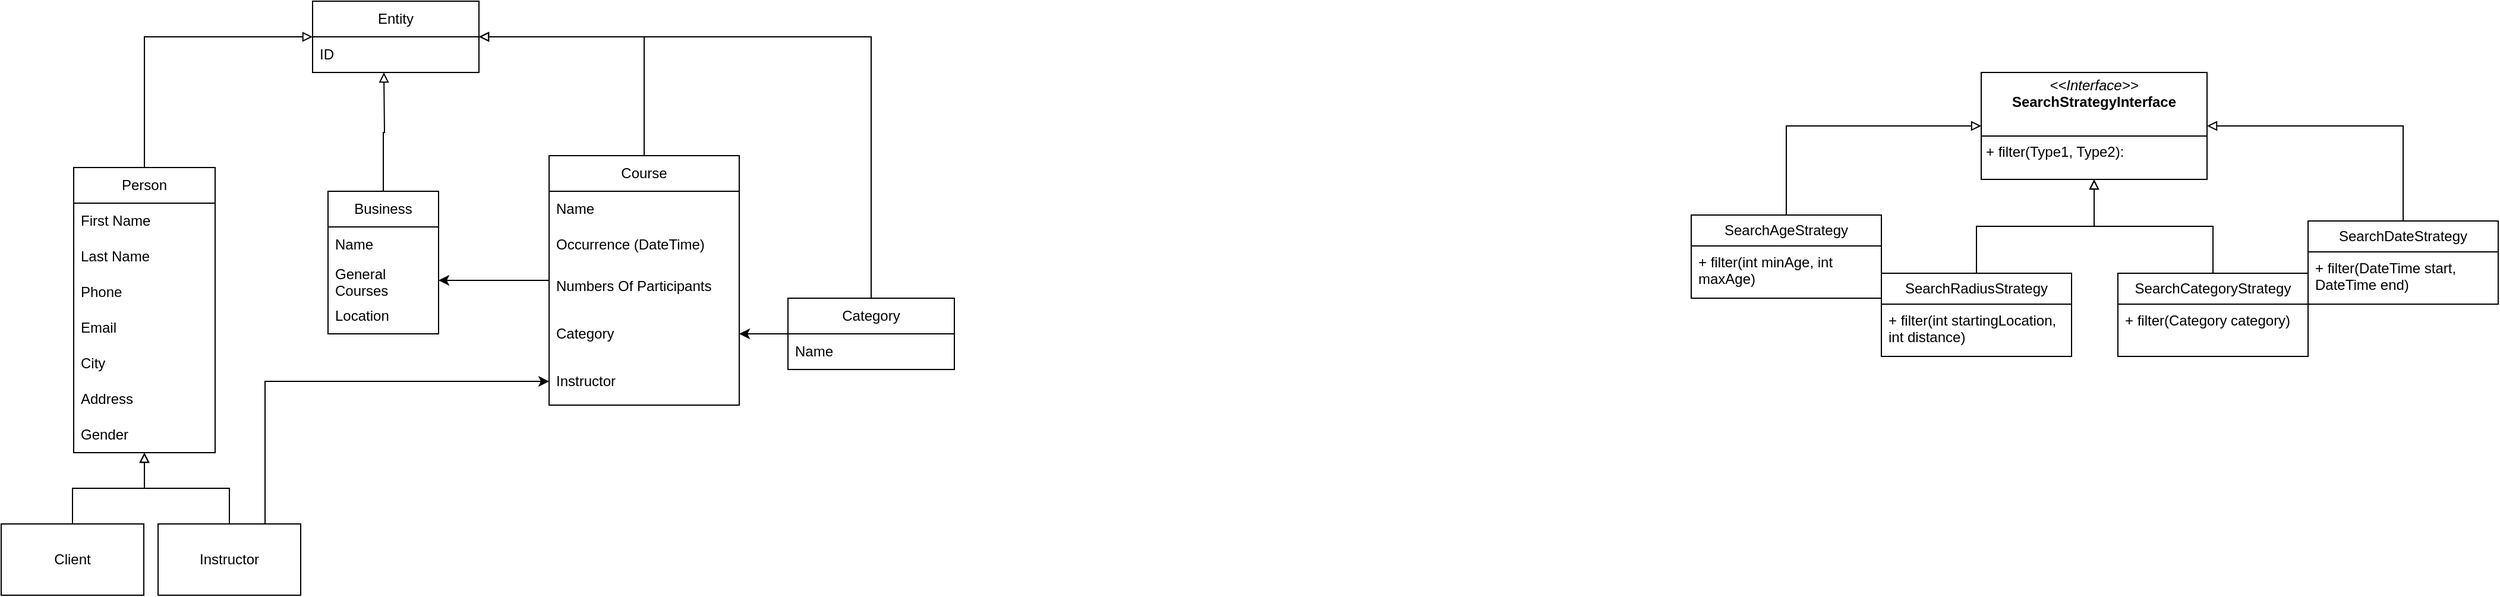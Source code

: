 <mxfile version="26.2.4">
  <diagram name="Page-1" id="e7e014a7-5840-1c2e-5031-d8a46d1fe8dd">
    <mxGraphModel dx="1228" dy="775" grid="1" gridSize="10" guides="1" tooltips="1" connect="1" arrows="1" fold="1" page="1" pageScale="1" pageWidth="1169" pageHeight="826" background="none" math="0" shadow="0">
      <root>
        <mxCell id="0" />
        <mxCell id="1" parent="0" />
        <mxCell id="IEIff4qm2t2kF-HDfa4j-73" style="edgeStyle=orthogonalEdgeStyle;rounded=0;orthogonalLoop=1;jettySize=auto;html=1;entryX=0.5;entryY=1;entryDx=0;entryDy=0;endArrow=block;endFill=0;" edge="1" parent="1" source="IEIff4qm2t2kF-HDfa4j-44" target="IEIff4qm2t2kF-HDfa4j-60">
          <mxGeometry relative="1" as="geometry">
            <mxPoint x="250" y="350" as="targetPoint" />
          </mxGeometry>
        </mxCell>
        <mxCell id="IEIff4qm2t2kF-HDfa4j-44" value="Client" style="rounded=0;whiteSpace=wrap;html=1;" vertex="1" parent="1">
          <mxGeometry x="58" y="460" width="120" height="60" as="geometry" />
        </mxCell>
        <mxCell id="IEIff4qm2t2kF-HDfa4j-55" style="edgeStyle=orthogonalEdgeStyle;rounded=0;orthogonalLoop=1;jettySize=auto;html=1;entryX=0.5;entryY=1;entryDx=0;entryDy=0;endArrow=block;endFill=0;exitX=0.5;exitY=0;exitDx=0;exitDy=0;" edge="1" parent="1" source="IEIff4qm2t2kF-HDfa4j-74">
          <mxGeometry relative="1" as="geometry">
            <mxPoint x="380.04" y="199" as="sourcePoint" />
            <mxPoint x="380" y="80" as="targetPoint" />
          </mxGeometry>
        </mxCell>
        <mxCell id="IEIff4qm2t2kF-HDfa4j-56" value="Entity" style="swimlane;fontStyle=0;childLayout=stackLayout;horizontal=1;startSize=30;horizontalStack=0;resizeParent=1;resizeParentMax=0;resizeLast=0;collapsible=1;marginBottom=0;whiteSpace=wrap;html=1;" vertex="1" parent="1">
          <mxGeometry x="320" y="20" width="140" height="60" as="geometry" />
        </mxCell>
        <mxCell id="IEIff4qm2t2kF-HDfa4j-57" value="ID" style="text;strokeColor=none;fillColor=none;align=left;verticalAlign=middle;spacingLeft=4;spacingRight=4;overflow=hidden;points=[[0,0.5],[1,0.5]];portConstraint=eastwest;rotatable=0;whiteSpace=wrap;html=1;" vertex="1" parent="IEIff4qm2t2kF-HDfa4j-56">
          <mxGeometry y="30" width="140" height="30" as="geometry" />
        </mxCell>
        <mxCell id="IEIff4qm2t2kF-HDfa4j-70" style="edgeStyle=orthogonalEdgeStyle;rounded=0;orthogonalLoop=1;jettySize=auto;html=1;entryX=0;entryY=0.5;entryDx=0;entryDy=0;exitX=0.5;exitY=0;exitDx=0;exitDy=0;endArrow=block;endFill=0;" edge="1" parent="1" source="IEIff4qm2t2kF-HDfa4j-60" target="IEIff4qm2t2kF-HDfa4j-56">
          <mxGeometry relative="1" as="geometry" />
        </mxCell>
        <mxCell id="IEIff4qm2t2kF-HDfa4j-60" value="Person" style="swimlane;fontStyle=0;childLayout=stackLayout;horizontal=1;startSize=30;horizontalStack=0;resizeParent=1;resizeParentMax=0;resizeLast=0;collapsible=1;marginBottom=0;whiteSpace=wrap;html=1;" vertex="1" parent="1">
          <mxGeometry x="119" y="160" width="119" height="240" as="geometry">
            <mxRectangle x="119" y="160" width="80" height="30" as="alternateBounds" />
          </mxGeometry>
        </mxCell>
        <mxCell id="IEIff4qm2t2kF-HDfa4j-61" value="First Name" style="text;strokeColor=none;fillColor=none;align=left;verticalAlign=middle;spacingLeft=4;spacingRight=4;overflow=hidden;points=[[0,0.5],[1,0.5]];portConstraint=eastwest;rotatable=0;whiteSpace=wrap;html=1;" vertex="1" parent="IEIff4qm2t2kF-HDfa4j-60">
          <mxGeometry y="30" width="119" height="30" as="geometry" />
        </mxCell>
        <mxCell id="IEIff4qm2t2kF-HDfa4j-62" value="Last Name" style="text;strokeColor=none;fillColor=none;align=left;verticalAlign=middle;spacingLeft=4;spacingRight=4;overflow=hidden;points=[[0,0.5],[1,0.5]];portConstraint=eastwest;rotatable=0;whiteSpace=wrap;html=1;" vertex="1" parent="IEIff4qm2t2kF-HDfa4j-60">
          <mxGeometry y="60" width="119" height="30" as="geometry" />
        </mxCell>
        <mxCell id="IEIff4qm2t2kF-HDfa4j-63" value="Phone" style="text;strokeColor=none;fillColor=none;align=left;verticalAlign=middle;spacingLeft=4;spacingRight=4;overflow=hidden;points=[[0,0.5],[1,0.5]];portConstraint=eastwest;rotatable=0;whiteSpace=wrap;html=1;" vertex="1" parent="IEIff4qm2t2kF-HDfa4j-60">
          <mxGeometry y="90" width="119" height="30" as="geometry" />
        </mxCell>
        <mxCell id="IEIff4qm2t2kF-HDfa4j-64" value="Email" style="text;strokeColor=none;fillColor=none;align=left;verticalAlign=middle;spacingLeft=4;spacingRight=4;overflow=hidden;points=[[0,0.5],[1,0.5]];portConstraint=eastwest;rotatable=0;whiteSpace=wrap;html=1;" vertex="1" parent="IEIff4qm2t2kF-HDfa4j-60">
          <mxGeometry y="120" width="119" height="30" as="geometry" />
        </mxCell>
        <mxCell id="IEIff4qm2t2kF-HDfa4j-65" value="City" style="text;strokeColor=none;fillColor=none;align=left;verticalAlign=middle;spacingLeft=4;spacingRight=4;overflow=hidden;points=[[0,0.5],[1,0.5]];portConstraint=eastwest;rotatable=0;whiteSpace=wrap;html=1;" vertex="1" parent="IEIff4qm2t2kF-HDfa4j-60">
          <mxGeometry y="150" width="119" height="30" as="geometry" />
        </mxCell>
        <mxCell id="IEIff4qm2t2kF-HDfa4j-66" value="Address" style="text;strokeColor=none;fillColor=none;align=left;verticalAlign=middle;spacingLeft=4;spacingRight=4;overflow=hidden;points=[[0,0.5],[1,0.5]];portConstraint=eastwest;rotatable=0;whiteSpace=wrap;html=1;" vertex="1" parent="IEIff4qm2t2kF-HDfa4j-60">
          <mxGeometry y="180" width="119" height="30" as="geometry" />
        </mxCell>
        <mxCell id="IEIff4qm2t2kF-HDfa4j-67" value="Gender" style="text;strokeColor=none;fillColor=none;align=left;verticalAlign=middle;spacingLeft=4;spacingRight=4;overflow=hidden;points=[[0,0.5],[1,0.5]];portConstraint=eastwest;rotatable=0;whiteSpace=wrap;html=1;" vertex="1" parent="IEIff4qm2t2kF-HDfa4j-60">
          <mxGeometry y="210" width="119" height="30" as="geometry" />
        </mxCell>
        <mxCell id="IEIff4qm2t2kF-HDfa4j-74" value="Business" style="swimlane;fontStyle=0;childLayout=stackLayout;horizontal=1;startSize=30;horizontalStack=0;resizeParent=1;resizeParentMax=0;resizeLast=0;collapsible=1;marginBottom=0;whiteSpace=wrap;html=1;" vertex="1" parent="1">
          <mxGeometry x="333" y="180" width="93" height="120" as="geometry" />
        </mxCell>
        <mxCell id="IEIff4qm2t2kF-HDfa4j-75" value="Name" style="text;strokeColor=none;fillColor=none;align=left;verticalAlign=middle;spacingLeft=4;spacingRight=4;overflow=hidden;points=[[0,0.5],[1,0.5]];portConstraint=eastwest;rotatable=0;whiteSpace=wrap;html=1;" vertex="1" parent="IEIff4qm2t2kF-HDfa4j-74">
          <mxGeometry y="30" width="93" height="30" as="geometry" />
        </mxCell>
        <mxCell id="IEIff4qm2t2kF-HDfa4j-76" value="General Courses" style="text;strokeColor=none;fillColor=none;align=left;verticalAlign=middle;spacingLeft=4;spacingRight=4;overflow=hidden;points=[[0,0.5],[1,0.5]];portConstraint=eastwest;rotatable=0;whiteSpace=wrap;html=1;" vertex="1" parent="IEIff4qm2t2kF-HDfa4j-74">
          <mxGeometry y="60" width="93" height="30" as="geometry" />
        </mxCell>
        <mxCell id="IEIff4qm2t2kF-HDfa4j-77" value="Location" style="text;strokeColor=none;fillColor=none;align=left;verticalAlign=middle;spacingLeft=4;spacingRight=4;overflow=hidden;points=[[0,0.5],[1,0.5]];portConstraint=eastwest;rotatable=0;whiteSpace=wrap;html=1;" vertex="1" parent="IEIff4qm2t2kF-HDfa4j-74">
          <mxGeometry y="90" width="93" height="30" as="geometry" />
        </mxCell>
        <mxCell id="IEIff4qm2t2kF-HDfa4j-83" style="edgeStyle=orthogonalEdgeStyle;rounded=0;orthogonalLoop=1;jettySize=auto;html=1;entryX=1;entryY=0.5;entryDx=0;entryDy=0;exitX=0.5;exitY=0;exitDx=0;exitDy=0;endArrow=block;endFill=0;" edge="1" parent="1" source="IEIff4qm2t2kF-HDfa4j-79" target="IEIff4qm2t2kF-HDfa4j-56">
          <mxGeometry relative="1" as="geometry" />
        </mxCell>
        <mxCell id="IEIff4qm2t2kF-HDfa4j-84" style="edgeStyle=orthogonalEdgeStyle;rounded=0;orthogonalLoop=1;jettySize=auto;html=1;entryX=1;entryY=0.5;entryDx=0;entryDy=0;" edge="1" parent="1" source="IEIff4qm2t2kF-HDfa4j-79" target="IEIff4qm2t2kF-HDfa4j-76">
          <mxGeometry relative="1" as="geometry" />
        </mxCell>
        <mxCell id="IEIff4qm2t2kF-HDfa4j-79" value="Course" style="swimlane;fontStyle=0;childLayout=stackLayout;horizontal=1;startSize=30;horizontalStack=0;resizeParent=1;resizeParentMax=0;resizeLast=0;collapsible=1;marginBottom=0;whiteSpace=wrap;html=1;" vertex="1" parent="1">
          <mxGeometry x="519" y="150" width="160" height="210" as="geometry" />
        </mxCell>
        <mxCell id="IEIff4qm2t2kF-HDfa4j-80" value="Name" style="text;strokeColor=none;fillColor=none;align=left;verticalAlign=middle;spacingLeft=4;spacingRight=4;overflow=hidden;points=[[0,0.5],[1,0.5]];portConstraint=eastwest;rotatable=0;whiteSpace=wrap;html=1;" vertex="1" parent="IEIff4qm2t2kF-HDfa4j-79">
          <mxGeometry y="30" width="160" height="30" as="geometry" />
        </mxCell>
        <mxCell id="IEIff4qm2t2kF-HDfa4j-81" value="Occurrence (DateTime) " style="text;strokeColor=none;fillColor=none;align=left;verticalAlign=middle;spacingLeft=4;spacingRight=4;overflow=hidden;points=[[0,0.5],[1,0.5]];portConstraint=eastwest;rotatable=0;whiteSpace=wrap;html=1;" vertex="1" parent="IEIff4qm2t2kF-HDfa4j-79">
          <mxGeometry y="60" width="160" height="30" as="geometry" />
        </mxCell>
        <mxCell id="IEIff4qm2t2kF-HDfa4j-82" value="Numbers Of Participants" style="text;strokeColor=none;fillColor=none;align=left;verticalAlign=middle;spacingLeft=4;spacingRight=4;overflow=hidden;points=[[0,0.5],[1,0.5]];portConstraint=eastwest;rotatable=0;whiteSpace=wrap;html=1;" vertex="1" parent="IEIff4qm2t2kF-HDfa4j-79">
          <mxGeometry y="90" width="160" height="40" as="geometry" />
        </mxCell>
        <mxCell id="IEIff4qm2t2kF-HDfa4j-85" value="Category" style="text;strokeColor=none;fillColor=none;align=left;verticalAlign=middle;spacingLeft=4;spacingRight=4;overflow=hidden;points=[[0,0.5],[1,0.5]];portConstraint=eastwest;rotatable=0;whiteSpace=wrap;html=1;" vertex="1" parent="IEIff4qm2t2kF-HDfa4j-79">
          <mxGeometry y="130" width="160" height="40" as="geometry" />
        </mxCell>
        <mxCell id="IEIff4qm2t2kF-HDfa4j-92" value="Instructor" style="text;strokeColor=none;fillColor=none;align=left;verticalAlign=middle;spacingLeft=4;spacingRight=4;overflow=hidden;points=[[0,0.5],[1,0.5]];portConstraint=eastwest;rotatable=0;whiteSpace=wrap;html=1;" vertex="1" parent="IEIff4qm2t2kF-HDfa4j-79">
          <mxGeometry y="170" width="160" height="40" as="geometry" />
        </mxCell>
        <mxCell id="IEIff4qm2t2kF-HDfa4j-90" style="edgeStyle=orthogonalEdgeStyle;rounded=0;orthogonalLoop=1;jettySize=auto;html=1;entryX=1;entryY=0.5;entryDx=0;entryDy=0;exitX=0.5;exitY=0;exitDx=0;exitDy=0;endArrow=block;endFill=0;" edge="1" parent="1" source="IEIff4qm2t2kF-HDfa4j-86" target="IEIff4qm2t2kF-HDfa4j-56">
          <mxGeometry relative="1" as="geometry" />
        </mxCell>
        <mxCell id="IEIff4qm2t2kF-HDfa4j-91" style="edgeStyle=orthogonalEdgeStyle;rounded=0;orthogonalLoop=1;jettySize=auto;html=1;entryX=1;entryY=0.5;entryDx=0;entryDy=0;" edge="1" parent="1" source="IEIff4qm2t2kF-HDfa4j-86" target="IEIff4qm2t2kF-HDfa4j-85">
          <mxGeometry relative="1" as="geometry" />
        </mxCell>
        <mxCell id="IEIff4qm2t2kF-HDfa4j-86" value="Category" style="swimlane;fontStyle=0;childLayout=stackLayout;horizontal=1;startSize=30;horizontalStack=0;resizeParent=1;resizeParentMax=0;resizeLast=0;collapsible=1;marginBottom=0;whiteSpace=wrap;html=1;" vertex="1" parent="1">
          <mxGeometry x="720" y="270" width="140" height="60" as="geometry" />
        </mxCell>
        <mxCell id="IEIff4qm2t2kF-HDfa4j-87" value="Name" style="text;strokeColor=none;fillColor=none;align=left;verticalAlign=middle;spacingLeft=4;spacingRight=4;overflow=hidden;points=[[0,0.5],[1,0.5]];portConstraint=eastwest;rotatable=0;whiteSpace=wrap;html=1;" vertex="1" parent="IEIff4qm2t2kF-HDfa4j-86">
          <mxGeometry y="30" width="140" height="30" as="geometry" />
        </mxCell>
        <mxCell id="IEIff4qm2t2kF-HDfa4j-96" style="edgeStyle=orthogonalEdgeStyle;rounded=0;orthogonalLoop=1;jettySize=auto;html=1;entryX=0.5;entryY=1;entryDx=0;entryDy=0;endArrow=block;endFill=0;" edge="1" parent="1" source="IEIff4qm2t2kF-HDfa4j-93" target="IEIff4qm2t2kF-HDfa4j-60">
          <mxGeometry relative="1" as="geometry" />
        </mxCell>
        <mxCell id="IEIff4qm2t2kF-HDfa4j-97" style="edgeStyle=orthogonalEdgeStyle;rounded=0;orthogonalLoop=1;jettySize=auto;html=1;entryX=0;entryY=0.5;entryDx=0;entryDy=0;exitX=0.75;exitY=0;exitDx=0;exitDy=0;" edge="1" parent="1" source="IEIff4qm2t2kF-HDfa4j-93" target="IEIff4qm2t2kF-HDfa4j-92">
          <mxGeometry relative="1" as="geometry" />
        </mxCell>
        <mxCell id="IEIff4qm2t2kF-HDfa4j-93" value="Instructor" style="rounded=0;whiteSpace=wrap;html=1;" vertex="1" parent="1">
          <mxGeometry x="190" y="460" width="120" height="60" as="geometry" />
        </mxCell>
        <mxCell id="IEIff4qm2t2kF-HDfa4j-103" value="&lt;p style=&quot;margin:0px;margin-top:4px;text-align:center;&quot;&gt;&lt;i&gt;&amp;lt;&amp;lt;Interface&amp;gt;&amp;gt;&lt;/i&gt;&lt;br&gt;&lt;b&gt;SearchStrategyInterface&lt;/b&gt;&lt;/p&gt;&lt;br&gt;&lt;hr size=&quot;1&quot; style=&quot;border-style:solid;&quot;&gt;&lt;p style=&quot;margin:0px;margin-left:4px;&quot;&gt;+ filter(Type1, Type2): &lt;br&gt;&lt;br&gt;&lt;/p&gt;" style="verticalAlign=top;align=left;overflow=fill;html=1;whiteSpace=wrap;" vertex="1" parent="1">
          <mxGeometry x="1724" y="80" width="190" height="90" as="geometry" />
        </mxCell>
        <mxCell id="IEIff4qm2t2kF-HDfa4j-112" value="SearchAgeStrategy" style="swimlane;fontStyle=0;childLayout=stackLayout;horizontal=1;startSize=26;fillColor=none;horizontalStack=0;resizeParent=1;resizeParentMax=0;resizeLast=0;collapsible=1;marginBottom=0;whiteSpace=wrap;html=1;" vertex="1" parent="1">
          <mxGeometry x="1480" y="200" width="160" height="70" as="geometry" />
        </mxCell>
        <mxCell id="IEIff4qm2t2kF-HDfa4j-113" value="+ filter(int minAge, int maxAge)" style="text;strokeColor=none;fillColor=none;align=left;verticalAlign=top;spacingLeft=4;spacingRight=4;overflow=hidden;rotatable=0;points=[[0,0.5],[1,0.5]];portConstraint=eastwest;whiteSpace=wrap;html=1;" vertex="1" parent="IEIff4qm2t2kF-HDfa4j-112">
          <mxGeometry y="26" width="160" height="44" as="geometry" />
        </mxCell>
        <mxCell id="IEIff4qm2t2kF-HDfa4j-116" style="edgeStyle=orthogonalEdgeStyle;rounded=0;orthogonalLoop=1;jettySize=auto;html=1;entryX=0;entryY=0.5;entryDx=0;entryDy=0;endArrow=block;endFill=0;exitX=0.5;exitY=0;exitDx=0;exitDy=0;" edge="1" parent="1" source="IEIff4qm2t2kF-HDfa4j-112" target="IEIff4qm2t2kF-HDfa4j-103">
          <mxGeometry relative="1" as="geometry">
            <mxPoint x="1798.92" y="-310.0" as="targetPoint" />
          </mxGeometry>
        </mxCell>
        <mxCell id="IEIff4qm2t2kF-HDfa4j-120" style="edgeStyle=orthogonalEdgeStyle;rounded=0;orthogonalLoop=1;jettySize=auto;html=1;entryX=0.5;entryY=1;entryDx=0;entryDy=0;endArrow=block;endFill=0;" edge="1" parent="1" source="IEIff4qm2t2kF-HDfa4j-118" target="IEIff4qm2t2kF-HDfa4j-103">
          <mxGeometry relative="1" as="geometry" />
        </mxCell>
        <mxCell id="IEIff4qm2t2kF-HDfa4j-118" value="SearchRadiusStrategy" style="swimlane;fontStyle=0;childLayout=stackLayout;horizontal=1;startSize=26;fillColor=none;horizontalStack=0;resizeParent=1;resizeParentMax=0;resizeLast=0;collapsible=1;marginBottom=0;whiteSpace=wrap;html=1;" vertex="1" parent="1">
          <mxGeometry x="1640" y="249" width="160" height="70" as="geometry" />
        </mxCell>
        <mxCell id="IEIff4qm2t2kF-HDfa4j-119" value="+ filter(int startingLocation, int distance)" style="text;strokeColor=none;fillColor=none;align=left;verticalAlign=top;spacingLeft=4;spacingRight=4;overflow=hidden;rotatable=0;points=[[0,0.5],[1,0.5]];portConstraint=eastwest;whiteSpace=wrap;html=1;" vertex="1" parent="IEIff4qm2t2kF-HDfa4j-118">
          <mxGeometry y="26" width="160" height="44" as="geometry" />
        </mxCell>
        <mxCell id="IEIff4qm2t2kF-HDfa4j-126" style="edgeStyle=orthogonalEdgeStyle;rounded=0;orthogonalLoop=1;jettySize=auto;html=1;entryX=0.5;entryY=1;entryDx=0;entryDy=0;endArrow=block;endFill=0;" edge="1" parent="1" source="IEIff4qm2t2kF-HDfa4j-123" target="IEIff4qm2t2kF-HDfa4j-103">
          <mxGeometry relative="1" as="geometry" />
        </mxCell>
        <mxCell id="IEIff4qm2t2kF-HDfa4j-123" value="SearchCategoryStrategy" style="swimlane;fontStyle=0;childLayout=stackLayout;horizontal=1;startSize=26;fillColor=none;horizontalStack=0;resizeParent=1;resizeParentMax=0;resizeLast=0;collapsible=1;marginBottom=0;whiteSpace=wrap;html=1;" vertex="1" parent="1">
          <mxGeometry x="1839" y="249" width="160" height="70" as="geometry" />
        </mxCell>
        <mxCell id="IEIff4qm2t2kF-HDfa4j-124" value="+ filter(Category category)" style="text;strokeColor=none;fillColor=none;align=left;verticalAlign=top;spacingLeft=4;spacingRight=4;overflow=hidden;rotatable=0;points=[[0,0.5],[1,0.5]];portConstraint=eastwest;whiteSpace=wrap;html=1;" vertex="1" parent="IEIff4qm2t2kF-HDfa4j-123">
          <mxGeometry y="26" width="160" height="44" as="geometry" />
        </mxCell>
        <mxCell id="IEIff4qm2t2kF-HDfa4j-129" style="edgeStyle=orthogonalEdgeStyle;rounded=0;orthogonalLoop=1;jettySize=auto;html=1;entryX=1;entryY=0.5;entryDx=0;entryDy=0;endArrow=block;endFill=0;exitX=0.5;exitY=0;exitDx=0;exitDy=0;" edge="1" parent="1" source="IEIff4qm2t2kF-HDfa4j-127" target="IEIff4qm2t2kF-HDfa4j-103">
          <mxGeometry relative="1" as="geometry" />
        </mxCell>
        <mxCell id="IEIff4qm2t2kF-HDfa4j-127" value="SearchDateStrategy" style="swimlane;fontStyle=0;childLayout=stackLayout;horizontal=1;startSize=26;fillColor=none;horizontalStack=0;resizeParent=1;resizeParentMax=0;resizeLast=0;collapsible=1;marginBottom=0;whiteSpace=wrap;html=1;" vertex="1" parent="1">
          <mxGeometry x="1999" y="205" width="160" height="70" as="geometry" />
        </mxCell>
        <mxCell id="IEIff4qm2t2kF-HDfa4j-128" value="+ filter(DateTime start, DateTime end)" style="text;strokeColor=none;fillColor=none;align=left;verticalAlign=top;spacingLeft=4;spacingRight=4;overflow=hidden;rotatable=0;points=[[0,0.5],[1,0.5]];portConstraint=eastwest;whiteSpace=wrap;html=1;" vertex="1" parent="IEIff4qm2t2kF-HDfa4j-127">
          <mxGeometry y="26" width="160" height="44" as="geometry" />
        </mxCell>
      </root>
    </mxGraphModel>
  </diagram>
</mxfile>
